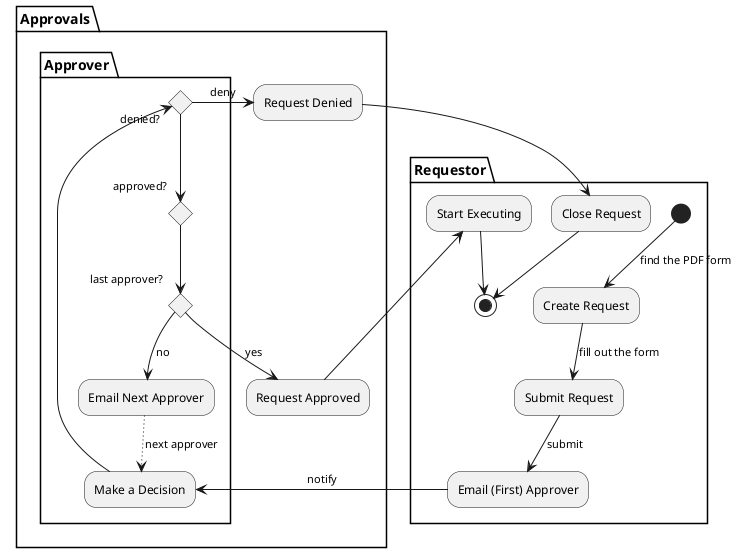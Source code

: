 @startuml

partition Requestor {
    (*) --> [find the PDF form] "Create Request"
    "Create Request" --> [fill out the form] "Submit Request"
    "Submit Request" --> [submit]  "Email (First) Approver"
    "Close Request" -down-> (*)
    "Start Executing" --> (*)
}

partition "Approvals" {

    "Request Denied" --> "Close Request"
    "Request Approved" --> "Start Executing"

    partition "Approver" {
        "Email (First) Approver" --> [notify] "Make a Decision"    
        if "denied?" then
            -right-> [deny] "Request Denied"
        else
            if "approved?" then
                if "last approver?" then
                    --> [yes]  "Request Approved"
                else     
                    --> [no] "Email Next Approver"
                endif
            endif
        endif
    }
    "Email Next Approver" ..> [next approver] "Make a Decision"
}

@enduml